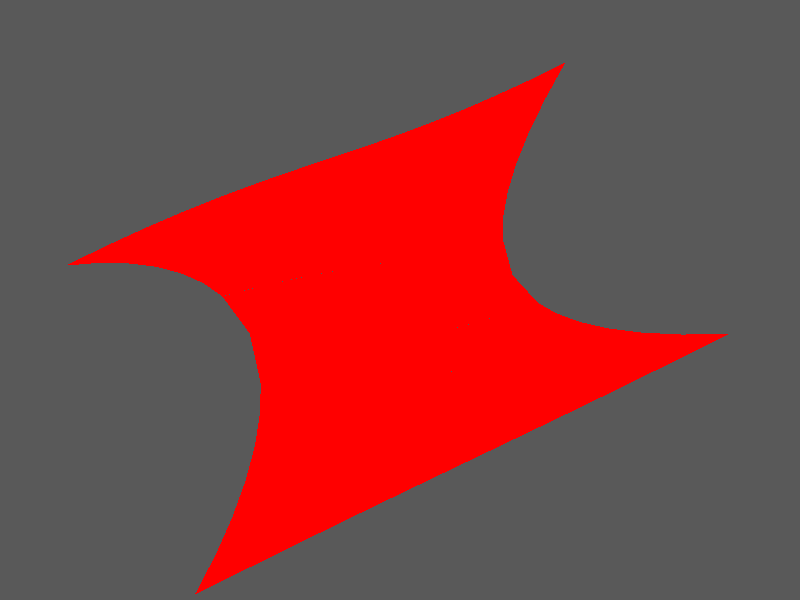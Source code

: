 // This work is licensed under the Creative Commons Attribution 3.0 Unported License.
// To view a copy of this license, visit http://creativecommons.org/licenses/by/3.0/
// or send a letter to Creative Commons, 444 Castro Street, Suite 900, Mountain View,
// California, 94041, USA.

// Persistence Of Vision raytracer version 3.5 sample file.
//
// -w320 -h240
// -w800 -h600 +a0.3

// Simpler Bezier patch example
// by Alexander Enzmann

#version 3.7;
global_settings{ assumed_gamma 1.0 }

#include "shapes.inc"
#include "colors.inc"
#include "textures.inc"

bicubic_patch { type 1 flatness 0.1  u_steps 8  v_steps 8
   < 0.0, 0.0, 2.0>, < 1.0, 0.0, 0.0>, < 2.0, 0.0, 0.0>, < 3.0, 0.0, -2.0>,
   < 0.0, 1.0, 0.0>, < 1.0, 1.0, 0.0>, < 2.0, 1.0, 0.0>, < 3.0, 1.0,  0.0>,
   < 0.0, 2.0, 0.0>, < 1.0, 2.0, 0.0>, < 2.0, 2.0, 0.0>, < 3.0, 2.0,  0.0>,
   < 0.0, 3.0, 2.0>, < 1.0, 3.0, 0.0>, < 2.0, 3.0, 0.0>, < 3.0, 3.0, -2.0>

   texture {
      pigment {
         checker color Red color rgb<1,1,1>
         rotate 90*x
         quick_color Red
      }
      finish { ambient 0.1 diffuse 0.9 phong 1 }
   }

   translate <-1.5, -1.5, 0>
   scale 2
   rotate <30, -60, 0>

}

// Back wall
plane {
    z, 500
   hollow on

   texture {
      pigment { color rgb<1,1,1>*0.1 } //red 0.4 green 0.4 blue 0.4 }
   }
}

camera {
   location  <0.0, 0.0, -15.0>
   right     x*image_width/image_height
   angle 50
}

// Light source
light_source { <5, 7, -5> colour White }
